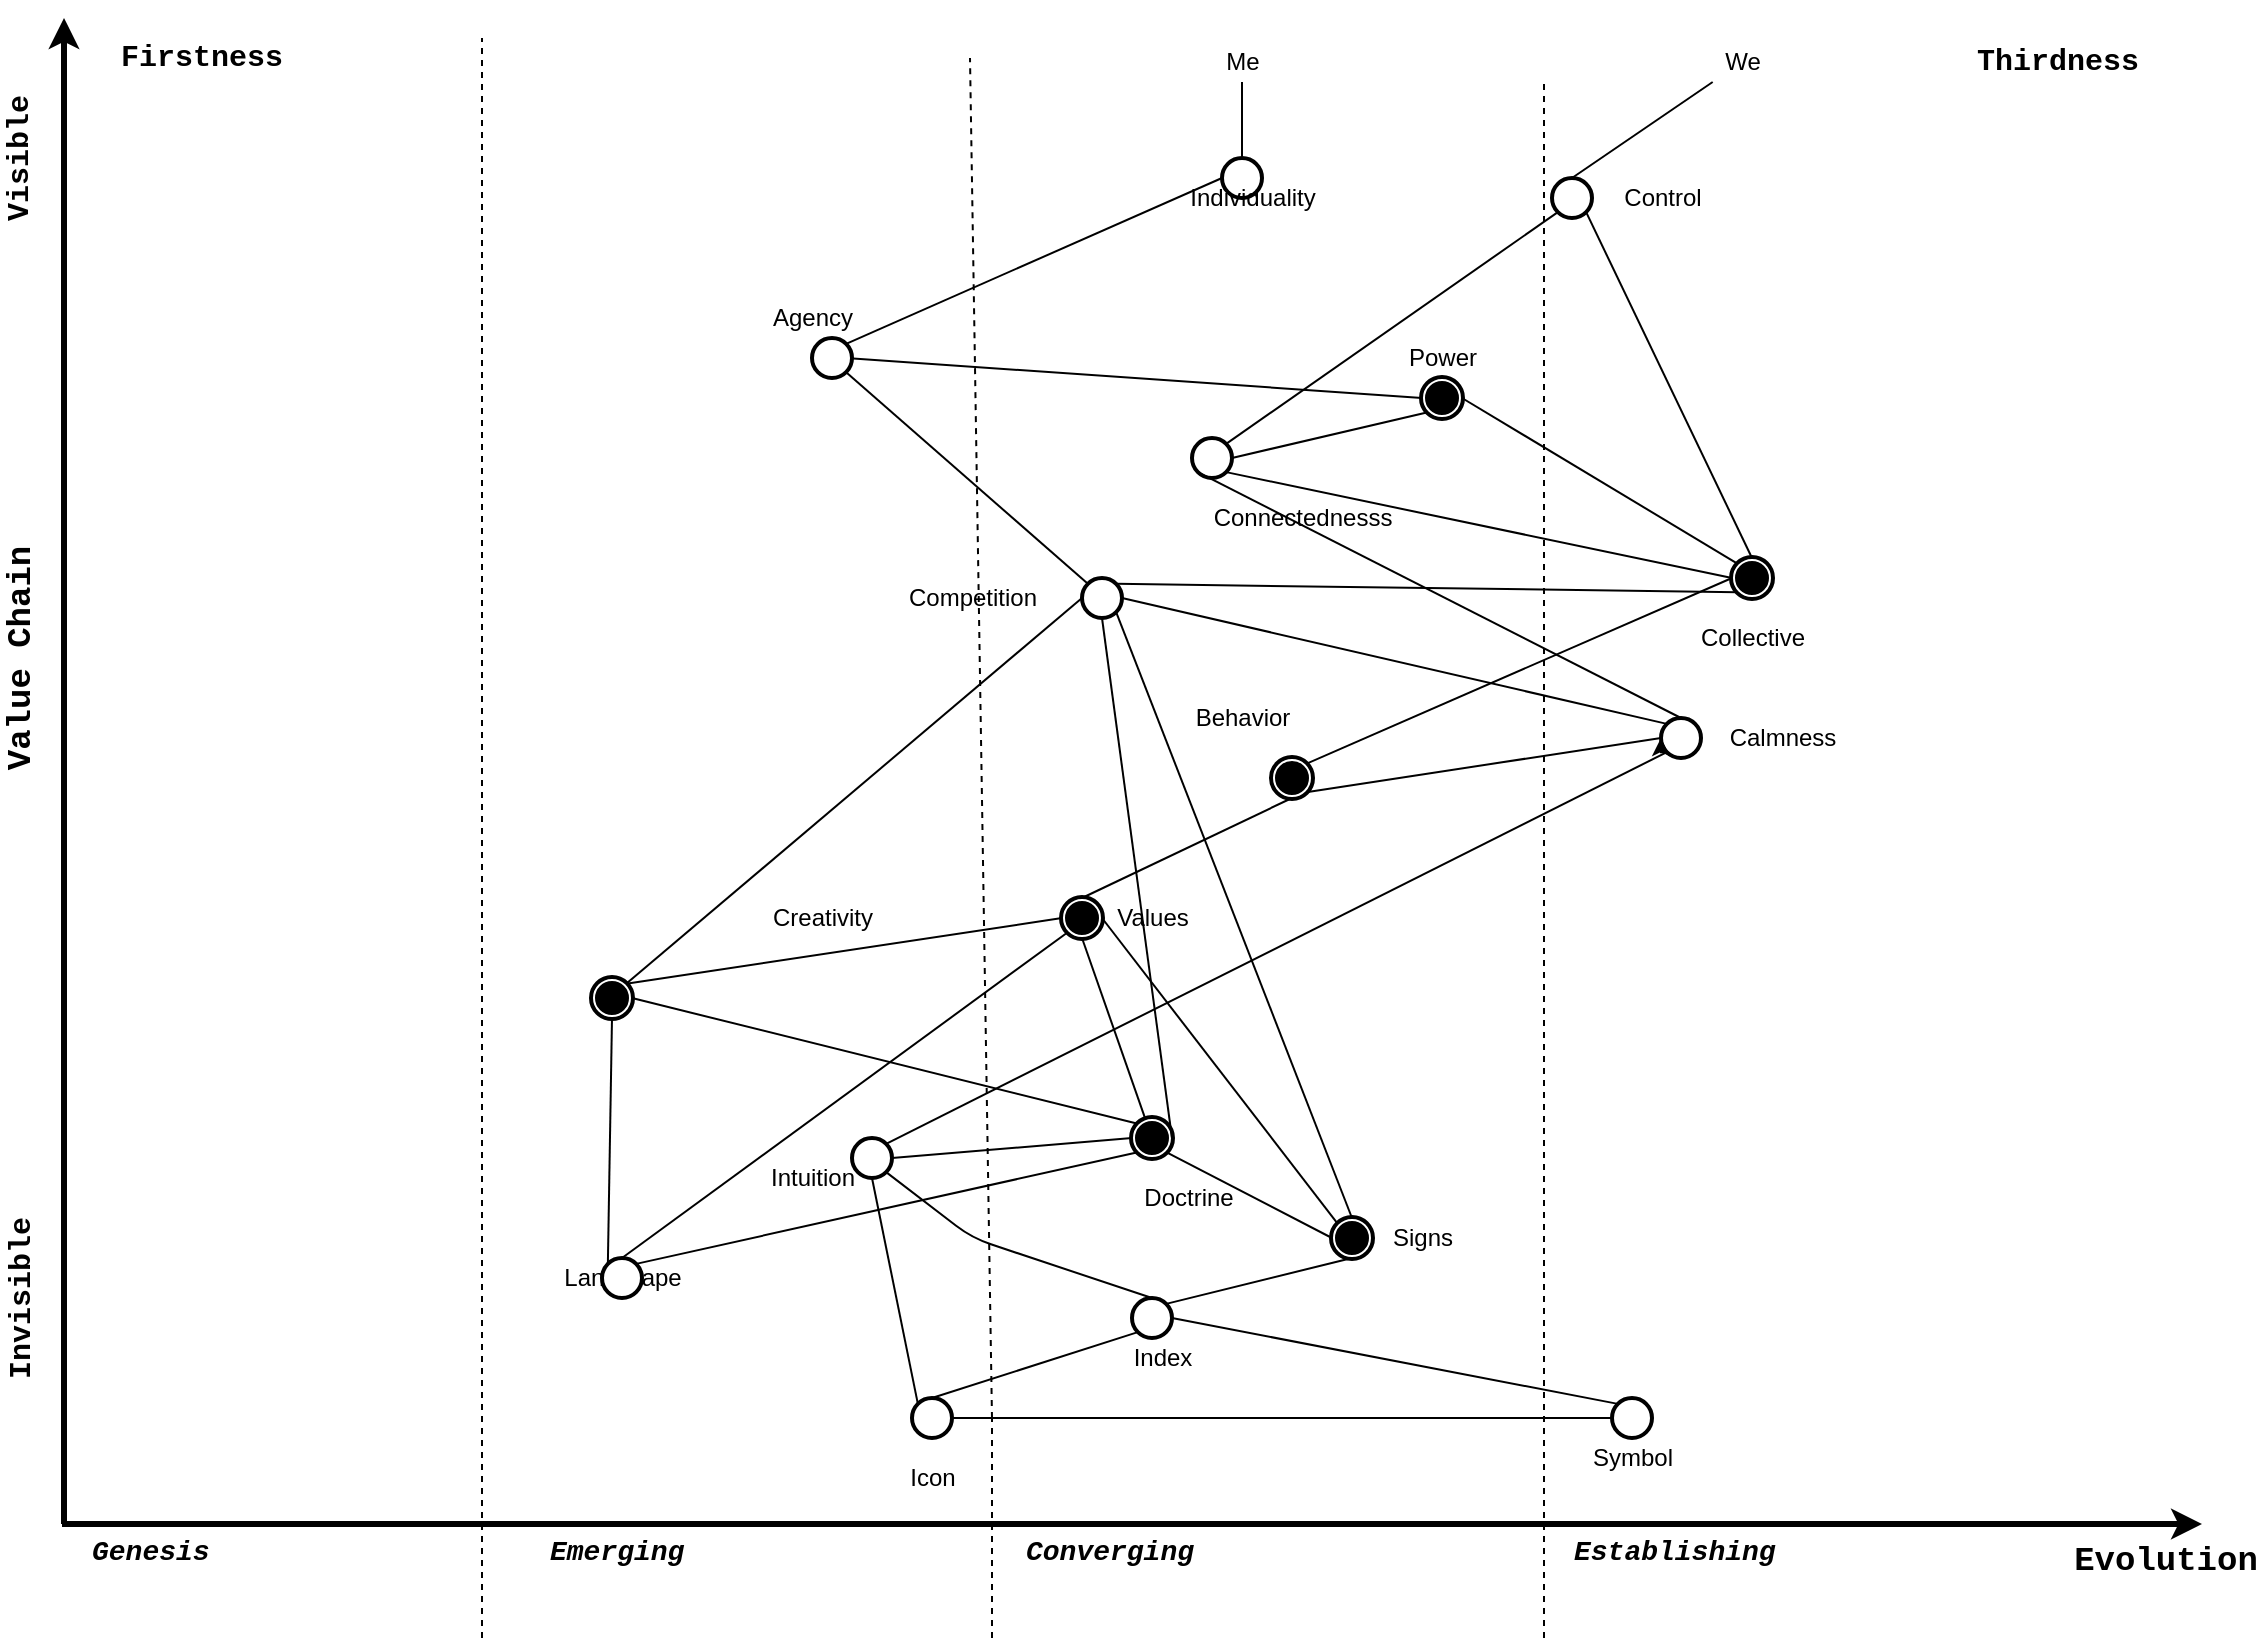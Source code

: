 <mxfile version="13.10.2" type="github">
  <diagram id="SZ1D2dMNAJkDN81yvN-u" name="Page-1">
    <mxGraphModel dx="1779" dy="1548" grid="1" gridSize="10" guides="1" tooltips="1" connect="1" arrows="1" fold="1" page="1" pageScale="1" pageWidth="850" pageHeight="1100" math="0" shadow="0">
      <root>
        <mxCell id="0" />
        <mxCell id="1" parent="0" />
        <UserObject label="" tooltip="Wardley Mapping Canvas" id="ZytXiSbGGcMKnFnPFabf-16">
          <mxCell style="endArrow=none;dashed=1;html=1;strokeWidth=1;fontSize=26;strokeColor=#000000;" edge="1" parent="1">
            <mxGeometry width="50" height="50" relative="1" as="geometry">
              <mxPoint x="65" y="650.0" as="sourcePoint" />
              <mxPoint x="65" y="-150" as="targetPoint" />
            </mxGeometry>
          </mxCell>
        </UserObject>
        <mxCell id="ZytXiSbGGcMKnFnPFabf-17" value="" style="endArrow=none;dashed=1;html=1;strokeWidth=1;fontSize=26;strokeColor=#000000;" edge="1" parent="1">
          <mxGeometry width="50" height="50" relative="1" as="geometry">
            <mxPoint x="320" y="540" as="sourcePoint" />
            <mxPoint x="309.0" y="-140" as="targetPoint" />
          </mxGeometry>
        </mxCell>
        <mxCell id="ZytXiSbGGcMKnFnPFabf-18" value="" style="endArrow=none;dashed=1;html=1;strokeWidth=1;fontSize=26;strokeColor=#000000;" edge="1" parent="1">
          <mxGeometry width="50" height="50" relative="1" as="geometry">
            <mxPoint x="596.0" y="650.0" as="sourcePoint" />
            <mxPoint x="596.0" y="-130" as="targetPoint" />
          </mxGeometry>
        </mxCell>
        <mxCell id="ZytXiSbGGcMKnFnPFabf-19" value="" style="endArrow=classic;html=1;strokeWidth=3;fontSize=26;" edge="1" parent="1">
          <mxGeometry width="50" height="50" relative="1" as="geometry">
            <mxPoint x="-144" y="593.0" as="sourcePoint" />
            <mxPoint x="-144" y="-160" as="targetPoint" />
          </mxGeometry>
        </mxCell>
        <mxCell id="ZytXiSbGGcMKnFnPFabf-20" value="" style="endArrow=classic;html=1;strokeWidth=3;fontSize=26;" edge="1" parent="1">
          <mxGeometry width="50" height="50" relative="1" as="geometry">
            <mxPoint x="-145.0" y="593.0" as="sourcePoint" />
            <mxPoint x="925.0" y="593.0" as="targetPoint" />
          </mxGeometry>
        </mxCell>
        <mxCell id="ZytXiSbGGcMKnFnPFabf-21" value="&lt;i&gt;Genesis&lt;/i&gt;&lt;br style=&quot;font-size: 14px&quot;&gt;" style="text;html=1;strokeColor=none;fillColor=none;align=left;verticalAlign=top;whiteSpace=wrap;rounded=0;labelPosition=center;verticalLabelPosition=middle;fontFamily=Courier New;fontStyle=1;fontSize=14;" vertex="1" parent="1">
          <mxGeometry x="-132.0" y="592" width="136" height="28" as="geometry" />
        </mxCell>
        <mxCell id="ZytXiSbGGcMKnFnPFabf-22" value="&lt;i&gt;Emerging&lt;/i&gt;" style="text;html=1;strokeColor=none;fillColor=none;align=left;verticalAlign=top;whiteSpace=wrap;rounded=0;labelPosition=center;verticalLabelPosition=middle;fontFamily=Courier New;fontStyle=1;fontSize=14;" vertex="1" parent="1">
          <mxGeometry x="97.0" y="592" width="133" height="28" as="geometry" />
        </mxCell>
        <mxCell id="ZytXiSbGGcMKnFnPFabf-23" value="&lt;i&gt;Converging&lt;/i&gt;" style="text;html=1;strokeColor=none;fillColor=none;align=left;verticalAlign=top;whiteSpace=wrap;rounded=0;labelPosition=center;verticalLabelPosition=middle;fontFamily=Courier New;fontStyle=1;fontSize=14;" vertex="1" parent="1">
          <mxGeometry x="335.0" y="592" width="165" height="28" as="geometry" />
        </mxCell>
        <mxCell id="ZytXiSbGGcMKnFnPFabf-24" value="&lt;i&gt;Establishing&lt;/i&gt;" style="text;html=1;strokeColor=none;fillColor=none;align=left;verticalAlign=top;whiteSpace=wrap;rounded=0;labelPosition=center;verticalLabelPosition=middle;fontFamily=Courier New;fontStyle=1;fontSize=14;" vertex="1" parent="1">
          <mxGeometry x="609.0" y="592" width="201" height="28" as="geometry" />
        </mxCell>
        <mxCell id="ZytXiSbGGcMKnFnPFabf-25" value="Evolution" style="text;html=1;strokeColor=none;fillColor=none;align=center;verticalAlign=middle;whiteSpace=wrap;rounded=0;shadow=0;glass=0;comic=0;fontFamily=Courier New;fontSize=17;fontStyle=1" vertex="1" parent="1">
          <mxGeometry x="872" y="602.0" width="70" height="20" as="geometry" />
        </mxCell>
        <mxCell id="ZytXiSbGGcMKnFnPFabf-26" value="Firstness" style="text;html=1;strokeColor=none;fillColor=none;align=center;verticalAlign=middle;whiteSpace=wrap;rounded=0;shadow=0;glass=0;comic=0;fontFamily=Courier New;fontSize=15;fontStyle=1" vertex="1" parent="1">
          <mxGeometry x="-130" y="-150.0" width="110" height="20" as="geometry" />
        </mxCell>
        <mxCell id="ZytXiSbGGcMKnFnPFabf-27" value="Thirdness" style="text;html=1;strokeColor=none;fillColor=none;align=center;verticalAlign=middle;whiteSpace=wrap;rounded=0;shadow=0;glass=0;comic=0;fontFamily=Courier New;fontSize=15;fontStyle=1" vertex="1" parent="1">
          <mxGeometry x="798" y="-148.0" width="110" height="20" as="geometry" />
        </mxCell>
        <mxCell id="ZytXiSbGGcMKnFnPFabf-28" value="Value Chain" style="text;html=1;strokeColor=none;fillColor=none;align=center;verticalAlign=middle;whiteSpace=wrap;rounded=0;shadow=0;glass=0;comic=0;fontFamily=Courier New;fontSize=17;fontStyle=1;rotation=-90;" vertex="1" parent="1">
          <mxGeometry x="-230" y="150.0" width="130" height="20" as="geometry" />
        </mxCell>
        <mxCell id="ZytXiSbGGcMKnFnPFabf-29" value="Visible" style="text;html=1;strokeColor=none;fillColor=none;align=center;verticalAlign=middle;whiteSpace=wrap;rounded=0;shadow=0;glass=0;comic=0;fontFamily=Courier New;fontSize=15;fontStyle=1;rotation=-90;" vertex="1" parent="1">
          <mxGeometry x="-211" y="-100.0" width="90" height="20" as="geometry" />
        </mxCell>
        <mxCell id="ZytXiSbGGcMKnFnPFabf-30" value="Invisible" style="text;html=1;strokeColor=none;fillColor=none;align=center;verticalAlign=middle;whiteSpace=wrap;rounded=0;shadow=0;glass=0;comic=0;fontFamily=Courier New;fontSize=15;fontStyle=1;rotation=-90;" vertex="1" parent="1">
          <mxGeometry x="-210" y="470.0" width="90" height="20" as="geometry" />
        </mxCell>
        <UserObject label="" tooltip="Component" id="ZytXiSbGGcMKnFnPFabf-31">
          <mxCell style="ellipse;whiteSpace=wrap;html=1;aspect=fixed;strokeColor=#000000;fillColor=#ffffff;fontFamily=Helvetica;fontSize=13;align=center;strokeWidth=2;" vertex="1" parent="1">
            <mxGeometry x="600" y="-80" width="20" height="20" as="geometry" />
          </mxCell>
        </UserObject>
        <mxCell id="ZytXiSbGGcMKnFnPFabf-34" value="Control" style="text;html=1;align=center;verticalAlign=middle;resizable=0;points=[];autosize=1;" vertex="1" parent="1">
          <mxGeometry x="630" y="-80" width="50" height="20" as="geometry" />
        </mxCell>
        <UserObject label="" tooltip="Component" id="ZytXiSbGGcMKnFnPFabf-35">
          <mxCell style="ellipse;whiteSpace=wrap;html=1;aspect=fixed;strokeColor=#000000;fillColor=#ffffff;fontFamily=Helvetica;fontSize=13;align=center;strokeWidth=2;" vertex="1" parent="1">
            <mxGeometry x="435" y="-90" width="20" height="20" as="geometry" />
          </mxCell>
        </UserObject>
        <mxCell id="ZytXiSbGGcMKnFnPFabf-36" value="Individuality" style="text;html=1;align=center;verticalAlign=middle;resizable=0;points=[];autosize=1;" vertex="1" parent="1">
          <mxGeometry x="410" y="-80" width="80" height="20" as="geometry" />
        </mxCell>
        <mxCell id="ZytXiSbGGcMKnFnPFabf-39" value="Agency" style="text;html=1;align=center;verticalAlign=middle;resizable=0;points=[];autosize=1;" vertex="1" parent="1">
          <mxGeometry x="200" y="-20" width="60" height="20" as="geometry" />
        </mxCell>
        <UserObject label="" tooltip="Component" id="ZytXiSbGGcMKnFnPFabf-40">
          <mxCell style="ellipse;whiteSpace=wrap;html=1;aspect=fixed;strokeColor=#000000;fillColor=#ffffff;fontFamily=Helvetica;fontSize=13;align=center;strokeWidth=2;" vertex="1" parent="1">
            <mxGeometry x="420" y="50" width="20" height="20" as="geometry" />
          </mxCell>
        </UserObject>
        <mxCell id="ZytXiSbGGcMKnFnPFabf-41" value="Connectednesss" style="text;html=1;align=center;verticalAlign=middle;resizable=0;points=[];autosize=1;" vertex="1" parent="1">
          <mxGeometry x="425" y="80" width="100" height="20" as="geometry" />
        </mxCell>
        <mxCell id="ZytXiSbGGcMKnFnPFabf-44" value="" style="shape=mxgraph.bpmn.shape;html=1;verticalLabelPosition=bottom;labelBackgroundColor=#ffffff;verticalAlign=top;align=center;perimeter=ellipsePerimeter;outlineConnect=0;outline=end;symbol=terminate;rotation=0;fontStyle=1" vertex="1" parent="1">
          <mxGeometry x="690" y="110" width="20" height="20" as="geometry" />
        </mxCell>
        <mxCell id="ZytXiSbGGcMKnFnPFabf-45" value="Collective" style="text;html=1;align=center;verticalAlign=middle;resizable=0;points=[];autosize=1;" vertex="1" parent="1">
          <mxGeometry x="665.25" y="140" width="70" height="20" as="geometry" />
        </mxCell>
        <mxCell id="ZytXiSbGGcMKnFnPFabf-46" value="" style="shape=mxgraph.bpmn.shape;html=1;verticalLabelPosition=bottom;labelBackgroundColor=#ffffff;verticalAlign=top;align=center;perimeter=ellipsePerimeter;outlineConnect=0;outline=end;symbol=terminate;rotation=0;fontStyle=1" vertex="1" parent="1">
          <mxGeometry x="535" y="20" width="20" height="20" as="geometry" />
        </mxCell>
        <mxCell id="ZytXiSbGGcMKnFnPFabf-47" value="Power" style="text;html=1;align=center;verticalAlign=middle;resizable=0;points=[];autosize=1;" vertex="1" parent="1">
          <mxGeometry x="520" width="50" height="20" as="geometry" />
        </mxCell>
        <UserObject label="" tooltip="Component" id="ZytXiSbGGcMKnFnPFabf-48">
          <mxCell style="ellipse;whiteSpace=wrap;html=1;aspect=fixed;strokeColor=#000000;fillColor=#ffffff;fontFamily=Helvetica;fontSize=13;align=center;strokeWidth=2;" vertex="1" parent="1">
            <mxGeometry x="654.5" y="190" width="20" height="20" as="geometry" />
          </mxCell>
        </UserObject>
        <mxCell id="ZytXiSbGGcMKnFnPFabf-49" value="Calmness" style="text;html=1;align=center;verticalAlign=middle;resizable=0;points=[];autosize=1;" vertex="1" parent="1">
          <mxGeometry x="680" y="190" width="70" height="20" as="geometry" />
        </mxCell>
        <UserObject label="" tooltip="Component" id="ZytXiSbGGcMKnFnPFabf-50">
          <mxCell style="ellipse;whiteSpace=wrap;html=1;aspect=fixed;strokeColor=#000000;fillColor=#ffffff;fontFamily=Helvetica;fontSize=13;align=center;strokeWidth=2;" vertex="1" parent="1">
            <mxGeometry x="365" y="120" width="20" height="20" as="geometry" />
          </mxCell>
        </UserObject>
        <mxCell id="ZytXiSbGGcMKnFnPFabf-51" value="Competition" style="text;html=1;align=center;verticalAlign=middle;resizable=0;points=[];autosize=1;" vertex="1" parent="1">
          <mxGeometry x="270" y="120" width="80" height="20" as="geometry" />
        </mxCell>
        <mxCell id="ZytXiSbGGcMKnFnPFabf-53" value="Behavior" style="text;html=1;align=center;verticalAlign=middle;resizable=0;points=[];autosize=1;" vertex="1" parent="1">
          <mxGeometry x="415" y="180" width="60" height="20" as="geometry" />
        </mxCell>
        <mxCell id="ZytXiSbGGcMKnFnPFabf-55" value="Values" style="text;html=1;align=center;verticalAlign=middle;resizable=0;points=[];autosize=1;" vertex="1" parent="1">
          <mxGeometry x="375" y="280" width="50" height="20" as="geometry" />
        </mxCell>
        <mxCell id="ZytXiSbGGcMKnFnPFabf-56" value="" style="shape=mxgraph.bpmn.shape;html=1;verticalLabelPosition=bottom;labelBackgroundColor=#ffffff;verticalAlign=top;align=center;perimeter=ellipsePerimeter;outlineConnect=0;outline=end;symbol=terminate;rotation=0;fontStyle=1" vertex="1" parent="1">
          <mxGeometry x="460" y="210" width="20" height="20" as="geometry" />
        </mxCell>
        <mxCell id="ZytXiSbGGcMKnFnPFabf-57" value="" style="shape=mxgraph.bpmn.shape;html=1;verticalLabelPosition=bottom;labelBackgroundColor=#ffffff;verticalAlign=top;align=center;perimeter=ellipsePerimeter;outlineConnect=0;outline=end;symbol=terminate;rotation=0;fontStyle=1" vertex="1" parent="1">
          <mxGeometry x="355" y="280" width="20" height="20" as="geometry" />
        </mxCell>
        <mxCell id="ZytXiSbGGcMKnFnPFabf-58" value="" style="shape=mxgraph.bpmn.shape;html=1;verticalLabelPosition=bottom;labelBackgroundColor=#ffffff;verticalAlign=top;align=center;perimeter=ellipsePerimeter;outlineConnect=0;outline=end;symbol=terminate;rotation=0;fontStyle=1" vertex="1" parent="1">
          <mxGeometry x="120" y="320" width="20" height="20" as="geometry" />
        </mxCell>
        <mxCell id="ZytXiSbGGcMKnFnPFabf-59" value="Creativity" style="text;html=1;align=center;verticalAlign=middle;resizable=0;points=[];autosize=1;" vertex="1" parent="1">
          <mxGeometry x="200" y="280" width="70" height="20" as="geometry" />
        </mxCell>
        <mxCell id="ZytXiSbGGcMKnFnPFabf-60" value="" style="shape=mxgraph.bpmn.shape;html=1;verticalLabelPosition=bottom;labelBackgroundColor=#ffffff;verticalAlign=top;align=center;perimeter=ellipsePerimeter;outlineConnect=0;outline=end;symbol=terminate;rotation=0;fontStyle=1" vertex="1" parent="1">
          <mxGeometry x="390" y="390" width="20" height="20" as="geometry" />
        </mxCell>
        <mxCell id="ZytXiSbGGcMKnFnPFabf-61" value="Doctrine" style="text;html=1;align=center;verticalAlign=middle;resizable=0;points=[];autosize=1;" vertex="1" parent="1">
          <mxGeometry x="387.5" y="420" width="60" height="20" as="geometry" />
        </mxCell>
        <UserObject label="" tooltip="Component" id="ZytXiSbGGcMKnFnPFabf-62">
          <mxCell style="ellipse;whiteSpace=wrap;html=1;aspect=fixed;strokeColor=#000000;fillColor=#ffffff;fontFamily=Helvetica;fontSize=13;align=center;strokeWidth=2;" vertex="1" parent="1">
            <mxGeometry x="250" y="400" width="20" height="20" as="geometry" />
          </mxCell>
        </UserObject>
        <mxCell id="ZytXiSbGGcMKnFnPFabf-63" value="Intuition" style="text;html=1;align=center;verticalAlign=middle;resizable=0;points=[];autosize=1;" vertex="1" parent="1">
          <mxGeometry x="200" y="410" width="60" height="20" as="geometry" />
        </mxCell>
        <UserObject label="" tooltip="Component" id="ZytXiSbGGcMKnFnPFabf-64">
          <mxCell style="ellipse;whiteSpace=wrap;html=1;aspect=fixed;strokeColor=#000000;fillColor=#ffffff;fontFamily=Helvetica;fontSize=13;align=center;strokeWidth=2;" vertex="1" parent="1">
            <mxGeometry x="390" y="480" width="20" height="20" as="geometry" />
          </mxCell>
        </UserObject>
        <mxCell id="ZytXiSbGGcMKnFnPFabf-65" value="Landscape" style="text;html=1;align=center;verticalAlign=middle;resizable=0;points=[];autosize=1;" vertex="1" parent="1">
          <mxGeometry x="100" y="460" width="70" height="20" as="geometry" />
        </mxCell>
        <UserObject label="" tooltip="Component" id="ZytXiSbGGcMKnFnPFabf-66">
          <mxCell style="ellipse;whiteSpace=wrap;html=1;aspect=fixed;strokeColor=#000000;fillColor=#ffffff;fontFamily=Helvetica;fontSize=13;align=center;strokeWidth=2;" vertex="1" parent="1">
            <mxGeometry x="630" y="530" width="20" height="20" as="geometry" />
          </mxCell>
        </UserObject>
        <mxCell id="ZytXiSbGGcMKnFnPFabf-68" value="Symbol" style="text;html=1;align=center;verticalAlign=middle;resizable=0;points=[];autosize=1;" vertex="1" parent="1">
          <mxGeometry x="610" y="550" width="60" height="20" as="geometry" />
        </mxCell>
        <UserObject label="" tooltip="Component" id="ZytXiSbGGcMKnFnPFabf-69">
          <mxCell style="ellipse;whiteSpace=wrap;html=1;aspect=fixed;strokeColor=#000000;fillColor=#ffffff;fontFamily=Helvetica;fontSize=13;align=center;strokeWidth=2;" vertex="1" parent="1">
            <mxGeometry x="125" y="460" width="20" height="20" as="geometry" />
          </mxCell>
        </UserObject>
        <UserObject label="" tooltip="Component" id="ZytXiSbGGcMKnFnPFabf-76">
          <mxCell style="ellipse;whiteSpace=wrap;html=1;aspect=fixed;strokeColor=#000000;fillColor=#ffffff;fontFamily=Helvetica;fontSize=13;align=center;strokeWidth=2;" vertex="1" parent="1">
            <mxGeometry x="280" y="530" width="20" height="20" as="geometry" />
          </mxCell>
        </UserObject>
        <mxCell id="ZytXiSbGGcMKnFnPFabf-77" value="Icon" style="text;html=1;align=center;verticalAlign=middle;resizable=0;points=[];autosize=1;" vertex="1" parent="1">
          <mxGeometry x="270" y="560" width="40" height="20" as="geometry" />
        </mxCell>
        <mxCell id="ZytXiSbGGcMKnFnPFabf-82" value="" style="shape=mxgraph.bpmn.shape;html=1;verticalLabelPosition=bottom;labelBackgroundColor=#ffffff;verticalAlign=top;align=center;perimeter=ellipsePerimeter;outlineConnect=0;outline=end;symbol=terminate;rotation=0;fontStyle=1" vertex="1" parent="1">
          <mxGeometry x="490" y="440" width="20" height="20" as="geometry" />
        </mxCell>
        <mxCell id="ZytXiSbGGcMKnFnPFabf-85" value="Signs" style="text;html=1;align=center;verticalAlign=middle;resizable=0;points=[];autosize=1;" vertex="1" parent="1">
          <mxGeometry x="510" y="440" width="50" height="20" as="geometry" />
        </mxCell>
        <UserObject label="" tooltip="Interface / line of the present" id="ZytXiSbGGcMKnFnPFabf-86">
          <mxCell style="endArrow=none;html=1;strokeColor=#000000;strokeWidth=1;fontFamily=Courier New;fontSize=14;fontColor=#000000;entryX=1;entryY=0.5;entryDx=0;entryDy=0;exitX=0.145;exitY=0.145;exitDx=0;exitDy=0;exitPerimeter=0;" edge="1" parent="1" source="ZytXiSbGGcMKnFnPFabf-82" target="ZytXiSbGGcMKnFnPFabf-57">
            <mxGeometry width="50" height="50" relative="1" as="geometry">
              <mxPoint x="540" y="380" as="sourcePoint" />
              <mxPoint x="570" y="330" as="targetPoint" />
            </mxGeometry>
          </mxCell>
        </UserObject>
        <UserObject label="" tooltip="Interface / line of the present" id="ZytXiSbGGcMKnFnPFabf-87">
          <mxCell style="endArrow=none;html=1;strokeColor=#000000;strokeWidth=1;fontFamily=Courier New;fontSize=14;fontColor=#000000;entryX=0.5;entryY=1;entryDx=0;entryDy=0;" edge="1" parent="1" source="ZytXiSbGGcMKnFnPFabf-60" target="ZytXiSbGGcMKnFnPFabf-57">
            <mxGeometry width="50" height="50" relative="1" as="geometry">
              <mxPoint x="440" y="450" as="sourcePoint" />
              <mxPoint x="470" y="400" as="targetPoint" />
            </mxGeometry>
          </mxCell>
        </UserObject>
        <UserObject label="" tooltip="Interface / line of the present" id="ZytXiSbGGcMKnFnPFabf-89">
          <mxCell style="endArrow=none;html=1;strokeColor=#000000;strokeWidth=1;fontFamily=Courier New;fontSize=14;fontColor=#000000;entryX=1;entryY=0.5;entryDx=0;entryDy=0;exitX=0.145;exitY=0.145;exitDx=0;exitDy=0;exitPerimeter=0;" edge="1" parent="1" source="ZytXiSbGGcMKnFnPFabf-60" target="ZytXiSbGGcMKnFnPFabf-58">
            <mxGeometry width="50" height="50" relative="1" as="geometry">
              <mxPoint x="260" y="430" as="sourcePoint" />
              <mxPoint x="290" y="380" as="targetPoint" />
            </mxGeometry>
          </mxCell>
        </UserObject>
        <UserObject label="" tooltip="Interface / line of the present" id="ZytXiSbGGcMKnFnPFabf-90">
          <mxCell style="endArrow=none;html=1;strokeColor=#000000;strokeWidth=1;fontFamily=Courier New;fontSize=14;fontColor=#000000;exitX=0.855;exitY=0.145;exitDx=0;exitDy=0;exitPerimeter=0;entryX=0;entryY=0.5;entryDx=0;entryDy=0;" edge="1" parent="1" source="ZytXiSbGGcMKnFnPFabf-58" target="ZytXiSbGGcMKnFnPFabf-50">
            <mxGeometry width="50" height="50" relative="1" as="geometry">
              <mxPoint x="230" y="270" as="sourcePoint" />
              <mxPoint x="260" y="220" as="targetPoint" />
            </mxGeometry>
          </mxCell>
        </UserObject>
        <UserObject label="" tooltip="Interface / line of the present" id="ZytXiSbGGcMKnFnPFabf-91">
          <mxCell style="endArrow=none;html=1;strokeColor=#000000;strokeWidth=1;fontFamily=Courier New;fontSize=14;fontColor=#000000;entryX=1;entryY=1;entryDx=0;entryDy=0;exitX=0.5;exitY=0;exitDx=0;exitDy=0;" edge="1" parent="1" source="ZytXiSbGGcMKnFnPFabf-82" target="ZytXiSbGGcMKnFnPFabf-50">
            <mxGeometry width="50" height="50" relative="1" as="geometry">
              <mxPoint x="650" y="410" as="sourcePoint" />
              <mxPoint y="330" as="targetPoint" />
            </mxGeometry>
          </mxCell>
        </UserObject>
        <UserObject label="" tooltip="Interface / line of the present" id="ZytXiSbGGcMKnFnPFabf-92">
          <mxCell style="endArrow=none;html=1;strokeColor=#000000;strokeWidth=1;fontFamily=Courier New;fontSize=14;fontColor=#000000;entryX=0.5;entryY=1;entryDx=0;entryDy=0;exitX=1;exitY=0.5;exitDx=0;exitDy=0;" edge="1" parent="1" source="ZytXiSbGGcMKnFnPFabf-60" target="ZytXiSbGGcMKnFnPFabf-50">
            <mxGeometry width="50" height="50" relative="1" as="geometry">
              <mxPoint x="360" y="450" as="sourcePoint" />
              <mxPoint x="390" y="400" as="targetPoint" />
            </mxGeometry>
          </mxCell>
        </UserObject>
        <UserObject label="" tooltip="Interface / line of the present" id="ZytXiSbGGcMKnFnPFabf-94">
          <mxCell style="endArrow=none;html=1;strokeColor=#000000;strokeWidth=1;fontFamily=Courier New;fontSize=14;fontColor=#000000;entryX=0.855;entryY=0.855;entryDx=0;entryDy=0;entryPerimeter=0;exitX=0;exitY=0.5;exitDx=0;exitDy=0;" edge="1" parent="1" source="ZytXiSbGGcMKnFnPFabf-82" target="ZytXiSbGGcMKnFnPFabf-60">
            <mxGeometry width="50" height="50" relative="1" as="geometry">
              <mxPoint x="630" y="440" as="sourcePoint" />
              <mxPoint x="70" y="400" as="targetPoint" />
            </mxGeometry>
          </mxCell>
        </UserObject>
        <UserObject label="" tooltip="Interface / line of the present" id="ZytXiSbGGcMKnFnPFabf-95">
          <mxCell style="endArrow=none;html=1;strokeColor=#000000;strokeWidth=1;fontFamily=Courier New;fontSize=14;fontColor=#000000;entryX=0;entryY=1;entryDx=0;entryDy=0;exitX=1;exitY=0;exitDx=0;exitDy=0;" edge="1" parent="1" source="ZytXiSbGGcMKnFnPFabf-62" target="ZytXiSbGGcMKnFnPFabf-48">
            <mxGeometry width="50" height="50" relative="1" as="geometry">
              <mxPoint x="100" y="300" as="sourcePoint" />
              <mxPoint x="130" y="250" as="targetPoint" />
            </mxGeometry>
          </mxCell>
        </UserObject>
        <UserObject label="" tooltip="Interface / line of the present" id="ZytXiSbGGcMKnFnPFabf-96">
          <mxCell style="endArrow=none;html=1;strokeColor=#000000;strokeWidth=1;fontFamily=Courier New;fontSize=14;fontColor=#000000;exitX=0.855;exitY=0.855;exitDx=0;exitDy=0;entryX=0;entryY=0.5;entryDx=0;entryDy=0;exitPerimeter=0;" edge="1" parent="1" source="ZytXiSbGGcMKnFnPFabf-56" target="ZytXiSbGGcMKnFnPFabf-48">
            <mxGeometry width="50" height="50" relative="1" as="geometry">
              <mxPoint x="150" y="230" as="sourcePoint" />
              <mxPoint x="350" y="130" as="targetPoint" />
            </mxGeometry>
          </mxCell>
        </UserObject>
        <UserObject label="" tooltip="Interface / line of the present" id="ZytXiSbGGcMKnFnPFabf-97">
          <mxCell style="endArrow=none;html=1;strokeColor=#000000;strokeWidth=1;fontFamily=Courier New;fontSize=14;fontColor=#000000;exitX=0;exitY=0;exitDx=0;exitDy=0;entryX=1;entryY=0.5;entryDx=0;entryDy=0;" edge="1" parent="1" source="ZytXiSbGGcMKnFnPFabf-48" target="ZytXiSbGGcMKnFnPFabf-50">
            <mxGeometry width="50" height="50" relative="1" as="geometry">
              <mxPoint x="110" y="230" as="sourcePoint" />
              <mxPoint x="390" y="130" as="targetPoint" />
            </mxGeometry>
          </mxCell>
        </UserObject>
        <UserObject label="" tooltip="Interface / line of the present" id="ZytXiSbGGcMKnFnPFabf-105">
          <mxCell style="endArrow=none;html=1;strokeColor=#000000;strokeWidth=1;fontFamily=Courier New;fontSize=14;fontColor=#000000;entryX=1;entryY=0.5;entryDx=0;entryDy=0;exitX=0.145;exitY=0.145;exitDx=0;exitDy=0;exitPerimeter=0;" edge="1" parent="1" source="ZytXiSbGGcMKnFnPFabf-44" target="ZytXiSbGGcMKnFnPFabf-46">
            <mxGeometry width="50" height="50" relative="1" as="geometry">
              <mxPoint x="160" y="150" as="sourcePoint" />
              <mxPoint x="190" y="100" as="targetPoint" />
            </mxGeometry>
          </mxCell>
        </UserObject>
        <UserObject label="" tooltip="Interface / line of the present" id="ZytXiSbGGcMKnFnPFabf-106">
          <mxCell style="endArrow=none;html=1;strokeColor=#000000;strokeWidth=1;fontFamily=Courier New;fontSize=14;fontColor=#000000;exitX=0;exitY=0.5;exitDx=0;exitDy=0;" edge="1" parent="1" source="ZytXiSbGGcMKnFnPFabf-46">
            <mxGeometry width="50" height="50" relative="1" as="geometry">
              <mxPoint x="470" y="20" as="sourcePoint" />
              <mxPoint x="247" y="10" as="targetPoint" />
            </mxGeometry>
          </mxCell>
        </UserObject>
        <UserObject label="" tooltip="Interface / line of the present" id="ZytXiSbGGcMKnFnPFabf-107">
          <mxCell style="endArrow=none;html=1;strokeColor=#000000;strokeWidth=1;fontFamily=Courier New;fontSize=14;fontColor=#000000;entryX=0;entryY=1;entryDx=0;entryDy=0;exitX=1;exitY=0;exitDx=0;exitDy=0;" edge="1" parent="1" source="ZytXiSbGGcMKnFnPFabf-40" target="ZytXiSbGGcMKnFnPFabf-31">
            <mxGeometry width="50" height="50" relative="1" as="geometry">
              <mxPoint x="290" y="-20" as="sourcePoint" />
              <mxPoint x="320" y="-70" as="targetPoint" />
            </mxGeometry>
          </mxCell>
        </UserObject>
        <UserObject label="" tooltip="Interface / line of the present" id="ZytXiSbGGcMKnFnPFabf-108">
          <mxCell style="endArrow=none;html=1;strokeColor=#000000;strokeWidth=1;fontFamily=Courier New;fontSize=14;fontColor=#000000;entryX=1;entryY=1;entryDx=0;entryDy=0;exitX=0.5;exitY=0;exitDx=0;exitDy=0;" edge="1" parent="1" source="ZytXiSbGGcMKnFnPFabf-44" target="ZytXiSbGGcMKnFnPFabf-31">
            <mxGeometry width="50" height="50" relative="1" as="geometry">
              <mxPoint x="780" y="120" as="sourcePoint" />
              <mxPoint x="810" y="70" as="targetPoint" />
            </mxGeometry>
          </mxCell>
        </UserObject>
        <UserObject label="" tooltip="Interface / line of the present" id="ZytXiSbGGcMKnFnPFabf-111">
          <mxCell style="endArrow=none;html=1;strokeColor=#000000;strokeWidth=1;fontFamily=Courier New;fontSize=14;fontColor=#000000;entryX=1;entryY=1;entryDx=0;entryDy=0;exitX=0;exitY=0.5;exitDx=0;exitDy=0;" edge="1" parent="1" source="ZytXiSbGGcMKnFnPFabf-44" target="ZytXiSbGGcMKnFnPFabf-40">
            <mxGeometry width="50" height="50" relative="1" as="geometry">
              <mxPoint x="620" y="290" as="sourcePoint" />
              <mxPoint x="650" y="240" as="targetPoint" />
            </mxGeometry>
          </mxCell>
        </UserObject>
        <UserObject label="" tooltip="Interface / line of the present" id="ZytXiSbGGcMKnFnPFabf-112">
          <mxCell style="endArrow=none;html=1;strokeColor=#000000;strokeWidth=1;fontFamily=Courier New;fontSize=14;fontColor=#000000;entryX=1;entryY=0;entryDx=0;entryDy=0;exitX=0;exitY=0.5;exitDx=0;exitDy=0;" edge="1" parent="1" source="ZytXiSbGGcMKnFnPFabf-35" target="ZytXiSbGGcMKnFnPFabf-38">
            <mxGeometry width="50" height="50" relative="1" as="geometry">
              <mxPoint x="120" y="20" as="sourcePoint" />
              <mxPoint x="150" y="-30" as="targetPoint" />
            </mxGeometry>
          </mxCell>
        </UserObject>
        <mxCell id="ZytXiSbGGcMKnFnPFabf-115" value="Me" style="text;html=1;align=center;verticalAlign=middle;resizable=0;points=[];autosize=1;" vertex="1" parent="1">
          <mxGeometry x="430" y="-148" width="30" height="20" as="geometry" />
        </mxCell>
        <mxCell id="ZytXiSbGGcMKnFnPFabf-116" value="We" style="text;html=1;align=center;verticalAlign=middle;resizable=0;points=[];autosize=1;" vertex="1" parent="1">
          <mxGeometry x="680" y="-148" width="30" height="20" as="geometry" />
        </mxCell>
        <UserObject label="" tooltip="Interface / line of the present" id="ZytXiSbGGcMKnFnPFabf-117">
          <mxCell style="endArrow=none;html=1;strokeColor=#000000;strokeWidth=1;fontFamily=Courier New;fontSize=14;fontColor=#000000;exitX=0.5;exitY=0;exitDx=0;exitDy=0;" edge="1" parent="1" source="ZytXiSbGGcMKnFnPFabf-35" target="ZytXiSbGGcMKnFnPFabf-115">
            <mxGeometry width="50" height="50" relative="1" as="geometry">
              <mxPoint x="230" y="-50" as="sourcePoint" />
              <mxPoint x="260" y="-100" as="targetPoint" />
            </mxGeometry>
          </mxCell>
        </UserObject>
        <UserObject label="" tooltip="Interface / line of the present" id="ZytXiSbGGcMKnFnPFabf-118">
          <mxCell style="endArrow=none;html=1;strokeColor=#000000;strokeWidth=1;fontFamily=Courier New;fontSize=14;fontColor=#000000;exitX=0.5;exitY=0;exitDx=0;exitDy=0;" edge="1" parent="1" source="ZytXiSbGGcMKnFnPFabf-31" target="ZytXiSbGGcMKnFnPFabf-116">
            <mxGeometry width="50" height="50" relative="1" as="geometry">
              <mxPoint x="330" y="30" as="sourcePoint" />
              <mxPoint x="360" y="-20" as="targetPoint" />
            </mxGeometry>
          </mxCell>
        </UserObject>
        <UserObject label="" tooltip="Component" id="ZytXiSbGGcMKnFnPFabf-38">
          <mxCell style="ellipse;whiteSpace=wrap;html=1;aspect=fixed;strokeColor=#000000;fillColor=#ffffff;fontFamily=Helvetica;fontSize=13;align=center;strokeWidth=2;" vertex="1" parent="1">
            <mxGeometry x="230" width="20" height="20" as="geometry" />
          </mxCell>
        </UserObject>
        <UserObject label="" tooltip="Interface / line of the present" id="ZytXiSbGGcMKnFnPFabf-125">
          <mxCell style="endArrow=none;html=1;strokeColor=#000000;strokeWidth=1;fontFamily=Courier New;fontSize=14;fontColor=#000000;exitX=0;exitY=0;exitDx=0;exitDy=0;entryX=1;entryY=1;entryDx=0;entryDy=0;" edge="1" parent="1" source="ZytXiSbGGcMKnFnPFabf-50" target="ZytXiSbGGcMKnFnPFabf-38">
            <mxGeometry width="50" height="50" relative="1" as="geometry">
              <mxPoint x="492.929" y="102.929" as="sourcePoint" />
              <mxPoint x="250" y="-30" as="targetPoint" />
            </mxGeometry>
          </mxCell>
        </UserObject>
        <UserObject label="" tooltip="Interface / line of the present" id="ZytXiSbGGcMKnFnPFabf-127">
          <mxCell style="endArrow=none;html=1;strokeColor=#000000;strokeWidth=1;fontFamily=Courier New;fontSize=14;fontColor=#000000;entryX=0.145;entryY=0.855;entryDx=0;entryDy=0;entryPerimeter=0;exitX=1;exitY=0;exitDx=0;exitDy=0;" edge="1" parent="1" source="ZytXiSbGGcMKnFnPFabf-50" target="ZytXiSbGGcMKnFnPFabf-44">
            <mxGeometry width="50" height="50" relative="1" as="geometry">
              <mxPoint x="490" y="130" as="sourcePoint" />
              <mxPoint x="680" y="120" as="targetPoint" />
            </mxGeometry>
          </mxCell>
        </UserObject>
        <UserObject label="" tooltip="Interface / line of the present" id="ZytXiSbGGcMKnFnPFabf-128">
          <mxCell style="endArrow=none;html=1;strokeColor=#000000;strokeWidth=1;fontFamily=Courier New;fontSize=14;fontColor=#000000;entryX=0.145;entryY=0.855;entryDx=0;entryDy=0;entryPerimeter=0;exitX=1;exitY=0;exitDx=0;exitDy=0;" edge="1" parent="1" source="ZytXiSbGGcMKnFnPFabf-69" target="ZytXiSbGGcMKnFnPFabf-60">
            <mxGeometry width="50" height="50" relative="1" as="geometry">
              <mxPoint x="90" y="540" as="sourcePoint" />
              <mxPoint x="120" y="490" as="targetPoint" />
            </mxGeometry>
          </mxCell>
        </UserObject>
        <UserObject label="" tooltip="Interface / line of the present" id="ZytXiSbGGcMKnFnPFabf-129">
          <mxCell style="endArrow=none;html=1;strokeColor=#000000;strokeWidth=1;fontFamily=Courier New;fontSize=14;fontColor=#000000;entryX=0.5;entryY=1;entryDx=0;entryDy=0;exitX=0;exitY=0;exitDx=0;exitDy=0;" edge="1" parent="1" source="ZytXiSbGGcMKnFnPFabf-69" target="ZytXiSbGGcMKnFnPFabf-58">
            <mxGeometry width="50" height="50" relative="1" as="geometry">
              <mxPoint x="300" y="440" as="sourcePoint" />
              <mxPoint x="-20" y="370" as="targetPoint" />
            </mxGeometry>
          </mxCell>
        </UserObject>
        <UserObject label="" tooltip="Interface / line of the present" id="ZytXiSbGGcMKnFnPFabf-130">
          <mxCell style="endArrow=none;html=1;strokeColor=#000000;strokeWidth=1;fontFamily=Courier New;fontSize=14;fontColor=#000000;entryX=0;entryY=0.5;entryDx=0;entryDy=0;exitX=0.855;exitY=0.145;exitDx=0;exitDy=0;exitPerimeter=0;" edge="1" parent="1" source="ZytXiSbGGcMKnFnPFabf-58" target="ZytXiSbGGcMKnFnPFabf-57">
            <mxGeometry width="50" height="50" relative="1" as="geometry">
              <mxPoint x="210" y="430" as="sourcePoint" />
              <mxPoint x="240" y="380" as="targetPoint" />
            </mxGeometry>
          </mxCell>
        </UserObject>
        <UserObject label="" tooltip="Interface / line of the present" id="ZytXiSbGGcMKnFnPFabf-131">
          <mxCell style="endArrow=none;html=1;strokeColor=#000000;strokeWidth=1;fontFamily=Courier New;fontSize=14;fontColor=#000000;entryX=0.5;entryY=1;entryDx=0;entryDy=0;exitX=0.5;exitY=0;exitDx=0;exitDy=0;" edge="1" parent="1" source="ZytXiSbGGcMKnFnPFabf-57" target="ZytXiSbGGcMKnFnPFabf-56">
            <mxGeometry width="50" height="50" relative="1" as="geometry">
              <mxPoint x="-30" y="360" as="sourcePoint" />
              <mxPoint y="310" as="targetPoint" />
            </mxGeometry>
          </mxCell>
        </UserObject>
        <UserObject label="" tooltip="Interface / line of the present" id="ZytXiSbGGcMKnFnPFabf-140">
          <mxCell style="endArrow=none;html=1;strokeColor=#000000;strokeWidth=1;fontFamily=Courier New;fontSize=14;fontColor=#000000;entryX=1;entryY=0.5;entryDx=0;entryDy=0;exitX=0;exitY=0.5;exitDx=0;exitDy=0;" edge="1" parent="1" source="ZytXiSbGGcMKnFnPFabf-60" target="ZytXiSbGGcMKnFnPFabf-62">
            <mxGeometry width="50" height="50" relative="1" as="geometry">
              <mxPoint x="10" y="460" as="sourcePoint" />
              <mxPoint x="40" y="410" as="targetPoint" />
            </mxGeometry>
          </mxCell>
        </UserObject>
        <UserObject label="" tooltip="Interface / line of the present" id="ZytXiSbGGcMKnFnPFabf-141">
          <mxCell style="endArrow=none;html=1;strokeColor=#000000;strokeWidth=1;fontFamily=Courier New;fontSize=14;fontColor=#000000;entryX=0.5;entryY=1;entryDx=0;entryDy=0;exitX=0;exitY=0;exitDx=0;exitDy=0;" edge="1" parent="1" source="ZytXiSbGGcMKnFnPFabf-76" target="ZytXiSbGGcMKnFnPFabf-62">
            <mxGeometry width="50" height="50" relative="1" as="geometry">
              <mxPoint x="184" y="510" as="sourcePoint" />
              <mxPoint x="120" y="450" as="targetPoint" />
            </mxGeometry>
          </mxCell>
        </UserObject>
        <UserObject label="" tooltip="Interface / line of the present" id="ZytXiSbGGcMKnFnPFabf-142">
          <mxCell style="endArrow=none;html=1;strokeColor=#000000;strokeWidth=1;fontFamily=Courier New;fontSize=14;fontColor=#000000;entryX=1;entryY=1;entryDx=0;entryDy=0;exitX=0.5;exitY=0;exitDx=0;exitDy=0;" edge="1" parent="1" source="ZytXiSbGGcMKnFnPFabf-64" target="ZytXiSbGGcMKnFnPFabf-62">
            <mxGeometry width="50" height="50" relative="1" as="geometry">
              <mxPoint x="130" y="540" as="sourcePoint" />
              <mxPoint x="160" y="490" as="targetPoint" />
              <Array as="points">
                <mxPoint x="310" y="450" />
              </Array>
            </mxGeometry>
          </mxCell>
        </UserObject>
        <mxCell id="ZytXiSbGGcMKnFnPFabf-75" value="Index" style="text;html=1;align=center;verticalAlign=middle;resizable=0;points=[];autosize=1;" vertex="1" parent="1">
          <mxGeometry x="385" y="500" width="40" height="20" as="geometry" />
        </mxCell>
        <mxCell id="ZytXiSbGGcMKnFnPFabf-143" value="" style="endArrow=none;dashed=1;html=1;strokeWidth=1;fontSize=26;strokeColor=#000000;" edge="1" parent="1">
          <mxGeometry width="50" height="50" relative="1" as="geometry">
            <mxPoint x="320" y="650" as="sourcePoint" />
            <mxPoint x="320" y="540" as="targetPoint" />
          </mxGeometry>
        </mxCell>
        <UserObject label="" tooltip="Interface / line of the present" id="ZytXiSbGGcMKnFnPFabf-145">
          <mxCell style="endArrow=none;html=1;strokeColor=#000000;strokeWidth=1;fontFamily=Courier New;fontSize=14;fontColor=#000000;entryX=1;entryY=0.5;entryDx=0;entryDy=0;exitX=0;exitY=0;exitDx=0;exitDy=0;" edge="1" parent="1" source="ZytXiSbGGcMKnFnPFabf-66" target="ZytXiSbGGcMKnFnPFabf-64">
            <mxGeometry width="50" height="50" relative="1" as="geometry">
              <mxPoint x="640" y="520" as="sourcePoint" />
              <mxPoint x="280" y="540" as="targetPoint" />
            </mxGeometry>
          </mxCell>
        </UserObject>
        <UserObject label="" tooltip="Interface / line of the present" id="ZytXiSbGGcMKnFnPFabf-146">
          <mxCell style="endArrow=none;html=1;strokeColor=#000000;strokeWidth=1;fontFamily=Courier New;fontSize=14;fontColor=#000000;entryX=1;entryY=0.5;entryDx=0;entryDy=0;exitX=0;exitY=0.5;exitDx=0;exitDy=0;" edge="1" parent="1" source="ZytXiSbGGcMKnFnPFabf-66" target="ZytXiSbGGcMKnFnPFabf-76">
            <mxGeometry width="50" height="50" relative="1" as="geometry">
              <mxPoint x="230" y="590" as="sourcePoint" />
              <mxPoint x="260" y="540" as="targetPoint" />
            </mxGeometry>
          </mxCell>
        </UserObject>
        <UserObject label="" tooltip="Interface / line of the present" id="ZytXiSbGGcMKnFnPFabf-147">
          <mxCell style="endArrow=none;html=1;strokeColor=#000000;strokeWidth=1;fontFamily=Courier New;fontSize=14;fontColor=#000000;entryX=0.5;entryY=1;entryDx=0;entryDy=0;exitX=1;exitY=0;exitDx=0;exitDy=0;" edge="1" parent="1" source="ZytXiSbGGcMKnFnPFabf-64" target="ZytXiSbGGcMKnFnPFabf-82">
            <mxGeometry width="50" height="50" relative="1" as="geometry">
              <mxPoint x="440" y="490" as="sourcePoint" />
              <mxPoint x="470" y="440" as="targetPoint" />
            </mxGeometry>
          </mxCell>
        </UserObject>
        <UserObject label="" tooltip="Interface / line of the present" id="ZytXiSbGGcMKnFnPFabf-149">
          <mxCell style="endArrow=none;html=1;strokeColor=#000000;strokeWidth=1;fontFamily=Courier New;fontSize=14;fontColor=#000000;entryX=0;entryY=1;entryDx=0;entryDy=0;exitX=0.5;exitY=0;exitDx=0;exitDy=0;" edge="1" parent="1" source="ZytXiSbGGcMKnFnPFabf-76" target="ZytXiSbGGcMKnFnPFabf-64">
            <mxGeometry width="50" height="50" relative="1" as="geometry">
              <mxPoint x="50" y="510" as="sourcePoint" />
              <mxPoint x="80" y="460" as="targetPoint" />
            </mxGeometry>
          </mxCell>
        </UserObject>
        <UserObject label="" tooltip="Interface / line of the present" id="ZytXiSbGGcMKnFnPFabf-156">
          <mxCell style="endArrow=none;html=1;strokeColor=#000000;strokeWidth=1;fontFamily=Courier New;fontSize=14;fontColor=#000000;exitX=0.855;exitY=0.145;exitDx=0;exitDy=0;exitPerimeter=0;" edge="1" parent="1" source="ZytXiSbGGcMKnFnPFabf-56">
            <mxGeometry width="50" height="50" relative="1" as="geometry">
              <mxPoint x="130" y="220" as="sourcePoint" />
              <mxPoint x="690" y="120" as="targetPoint" />
            </mxGeometry>
          </mxCell>
        </UserObject>
        <UserObject label="" tooltip="Interface / line of the present" id="ZytXiSbGGcMKnFnPFabf-157">
          <mxCell style="endArrow=none;html=1;strokeColor=#000000;strokeWidth=1;fontFamily=Courier New;fontSize=14;fontColor=#000000;entryX=0;entryY=1;entryDx=0;entryDy=0;exitX=0.5;exitY=0;exitDx=0;exitDy=0;" edge="1" parent="1" source="ZytXiSbGGcMKnFnPFabf-48" target="ZytXiSbGGcMKnFnPFabf-40">
            <mxGeometry width="50" height="50" relative="1" as="geometry">
              <mxPoint x="650" y="240" as="sourcePoint" />
              <mxPoint x="130" y="140" as="targetPoint" />
            </mxGeometry>
          </mxCell>
        </UserObject>
        <UserObject label="" tooltip="Interface / line of the present" id="ZytXiSbGGcMKnFnPFabf-158">
          <mxCell style="endArrow=none;html=1;strokeColor=#000000;strokeWidth=1;fontFamily=Courier New;fontSize=14;fontColor=#000000;entryX=0.145;entryY=0.855;entryDx=0;entryDy=0;entryPerimeter=0;exitX=1;exitY=0.5;exitDx=0;exitDy=0;" edge="1" parent="1" source="ZytXiSbGGcMKnFnPFabf-40" target="ZytXiSbGGcMKnFnPFabf-46">
            <mxGeometry width="50" height="50" relative="1" as="geometry">
              <mxPoint x="110" y="180" as="sourcePoint" />
              <mxPoint x="140" y="130" as="targetPoint" />
            </mxGeometry>
          </mxCell>
        </UserObject>
        <UserObject label="" tooltip="Interface / line of the present" id="ZytXiSbGGcMKnFnPFabf-159">
          <mxCell style="endArrow=none;html=1;strokeColor=#000000;strokeWidth=1;fontFamily=Courier New;fontSize=14;fontColor=#000000;entryX=0.145;entryY=0.855;entryDx=0;entryDy=0;entryPerimeter=0;exitX=0.5;exitY=0;exitDx=0;exitDy=0;" edge="1" parent="1" source="ZytXiSbGGcMKnFnPFabf-69" target="ZytXiSbGGcMKnFnPFabf-57">
            <mxGeometry width="50" height="50" relative="1" as="geometry">
              <mxPoint x="10" y="480" as="sourcePoint" />
              <mxPoint x="40" y="430" as="targetPoint" />
            </mxGeometry>
          </mxCell>
        </UserObject>
        <mxCell id="ZytXiSbGGcMKnFnPFabf-161" style="edgeStyle=orthogonalEdgeStyle;rounded=0;orthogonalLoop=1;jettySize=auto;html=1;exitX=0;exitY=1;exitDx=0;exitDy=0;entryX=0;entryY=0.5;entryDx=0;entryDy=0;" edge="1" parent="1" source="ZytXiSbGGcMKnFnPFabf-48" target="ZytXiSbGGcMKnFnPFabf-48">
          <mxGeometry relative="1" as="geometry" />
        </mxCell>
      </root>
    </mxGraphModel>
  </diagram>
</mxfile>
